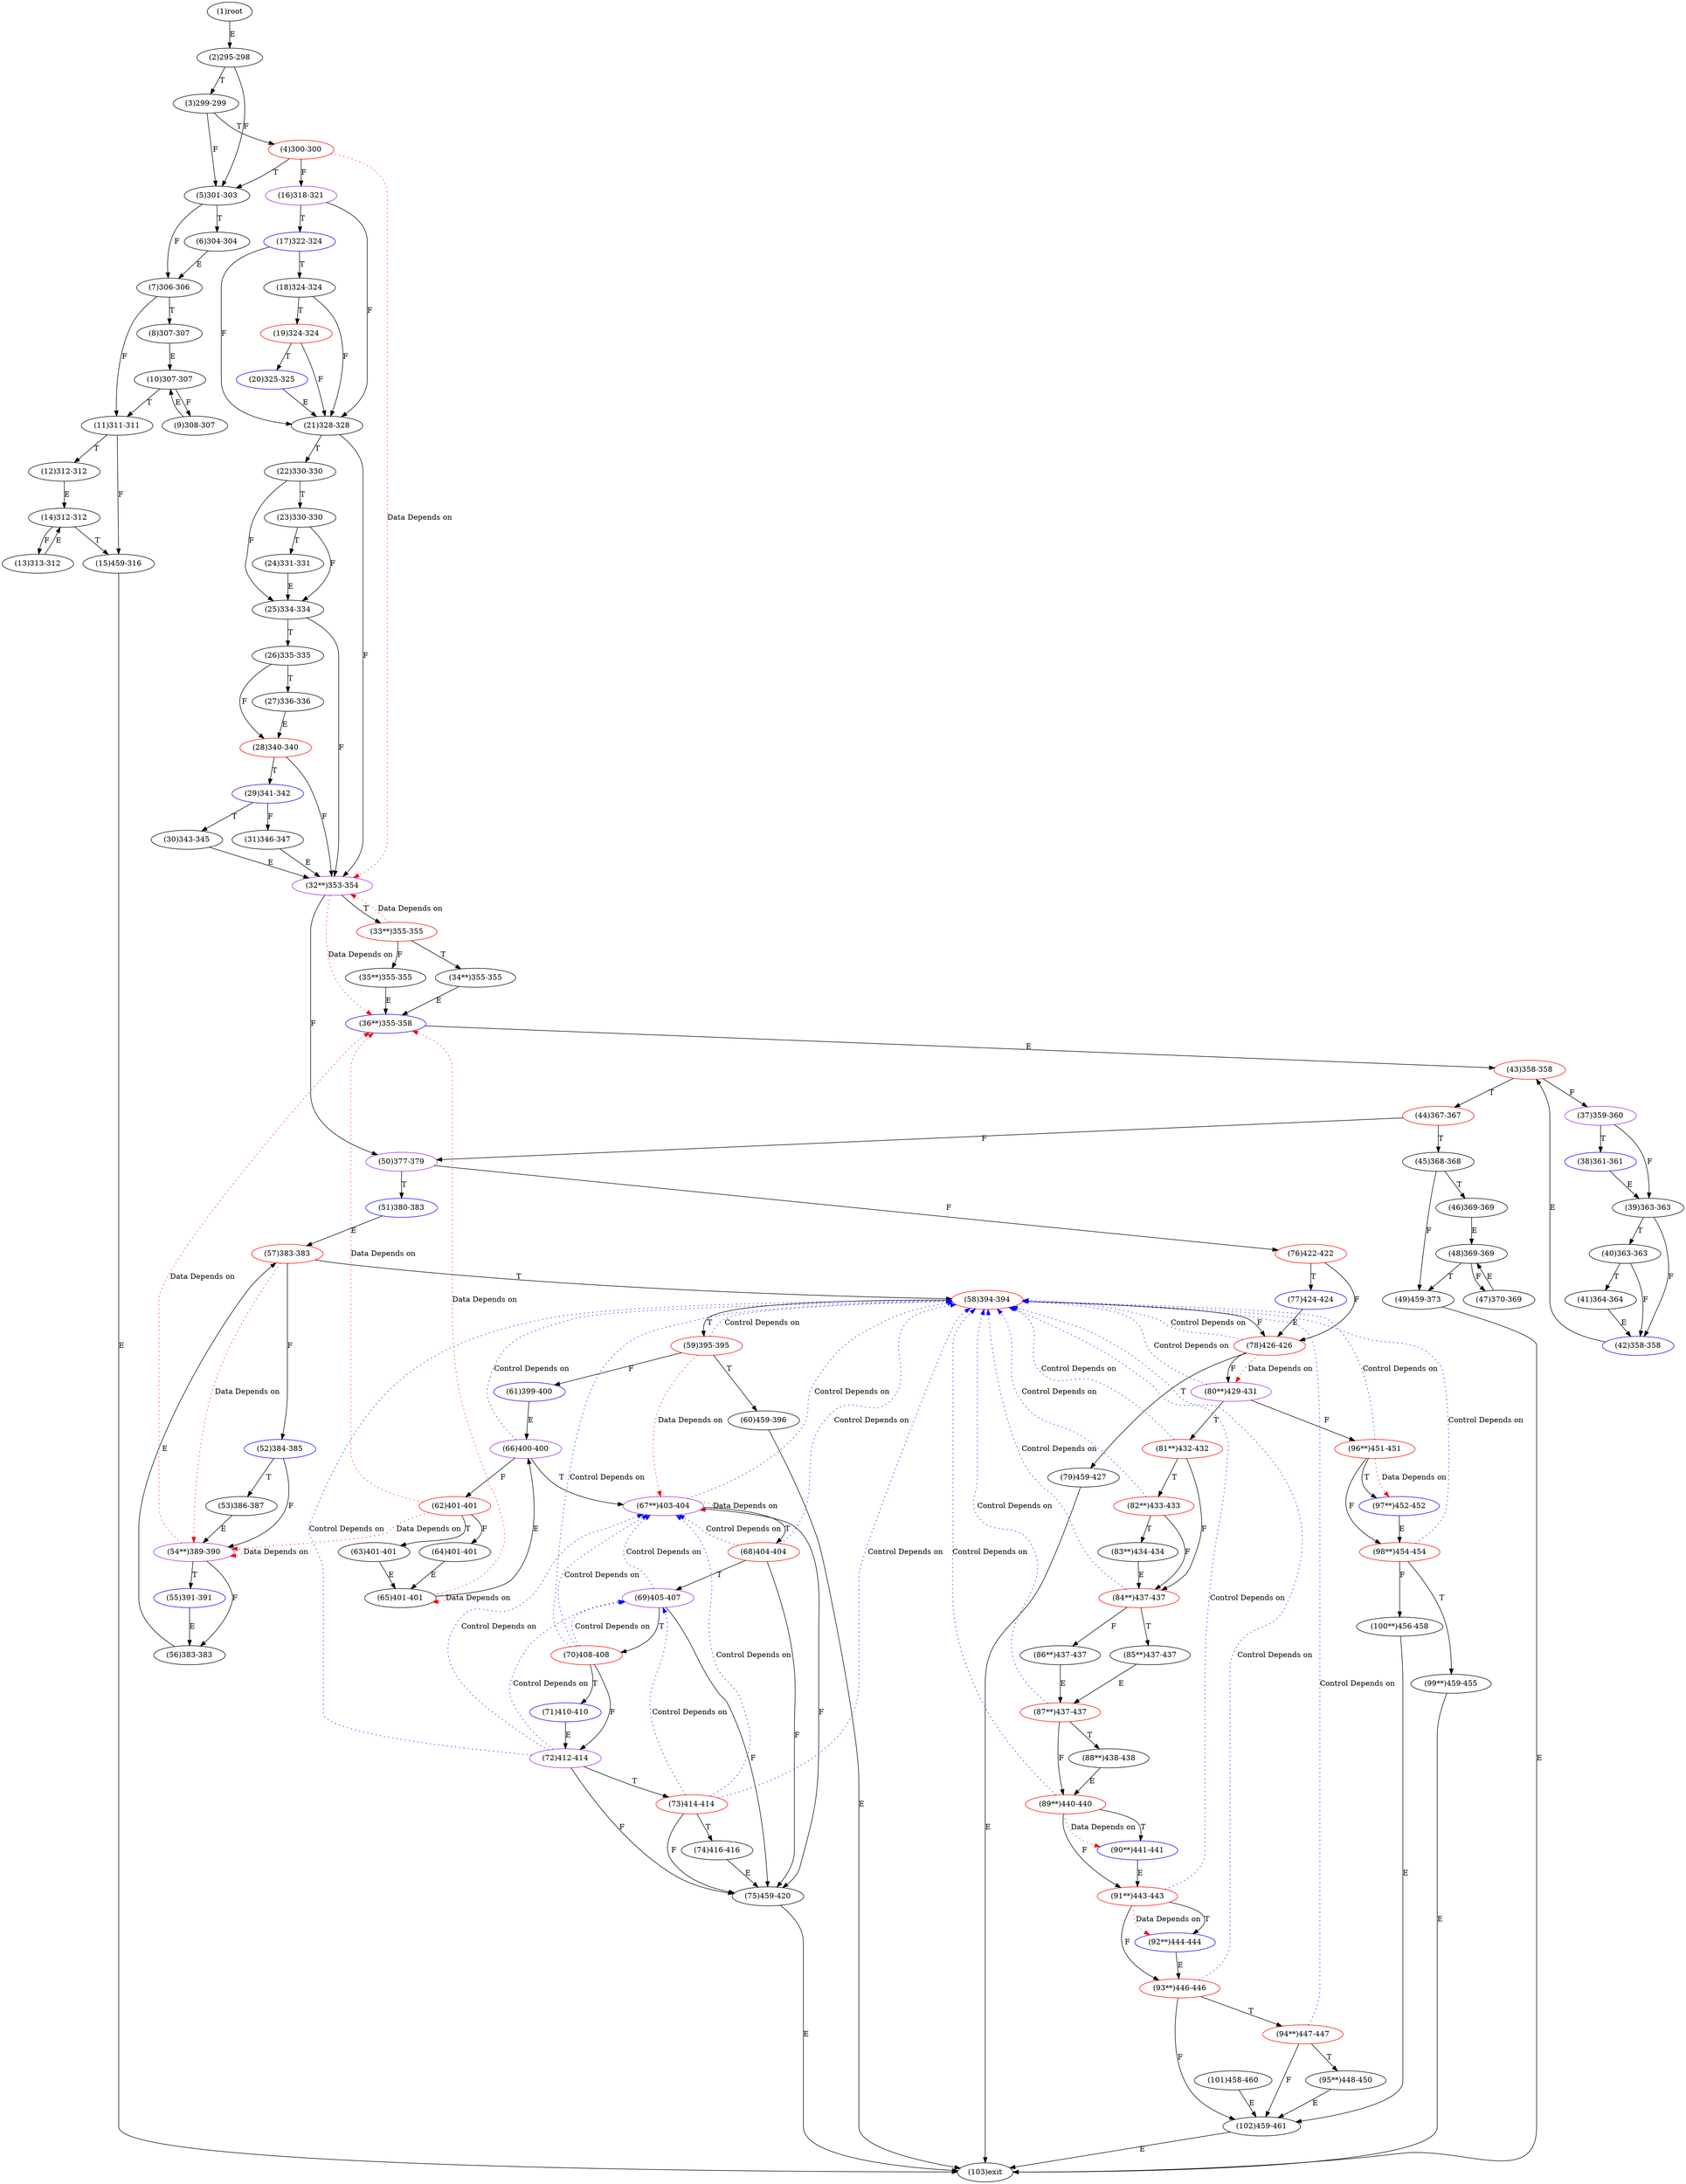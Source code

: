 digraph "" { 
1[ label="(1)root"];
2[ label="(2)295-298"];
3[ label="(3)299-299"];
4[ label="(4)300-300",color=red];
5[ label="(5)301-303"];
6[ label="(6)304-304"];
7[ label="(7)306-306"];
8[ label="(8)307-307"];
9[ label="(9)308-307"];
10[ label="(10)307-307"];
11[ label="(11)311-311"];
12[ label="(12)312-312"];
13[ label="(13)313-312"];
14[ label="(14)312-312"];
15[ label="(15)459-316"];
17[ label="(17)322-324",color=blue];
16[ label="(16)318-321",color=purple];
19[ label="(19)324-324",color=red];
18[ label="(18)324-324"];
21[ label="(21)328-328"];
20[ label="(20)325-325",color=blue];
23[ label="(23)330-330"];
22[ label="(22)330-330"];
25[ label="(25)334-334"];
24[ label="(24)331-331"];
27[ label="(27)336-336"];
26[ label="(26)335-335"];
29[ label="(29)341-342",color=blue];
28[ label="(28)340-340",color=red];
31[ label="(31)346-347"];
30[ label="(30)343-345"];
34[ label="(34**)355-355"];
35[ label="(35**)355-355"];
32[ label="(32**)353-354",color=purple];
33[ label="(33**)355-355",color=red];
38[ label="(38)361-361",color=blue];
39[ label="(39)363-363"];
36[ label="(36**)355-358",color=blue];
37[ label="(37)359-360",color=purple];
42[ label="(42)358-358",color=blue];
43[ label="(43)358-358",color=red];
40[ label="(40)363-363"];
41[ label="(41)364-364"];
46[ label="(46)369-369"];
47[ label="(47)370-369"];
44[ label="(44)367-367",color=red];
45[ label="(45)368-368"];
51[ label="(51)380-383",color=blue];
50[ label="(50)377-379",color=purple];
49[ label="(49)459-373"];
48[ label="(48)369-369"];
55[ label="(55)391-391",color=blue];
54[ label="(54**)389-390",color=purple];
53[ label="(53)386-387"];
52[ label="(52)384-385",color=blue];
59[ label="(59)395-395",color=red];
58[ label="(58)394-394",color=red];
57[ label="(57)383-383",color=red];
56[ label="(56)383-383"];
63[ label="(63)401-401"];
62[ label="(62)401-401",color=red];
61[ label="(61)399-400",color=blue];
60[ label="(60)459-396"];
68[ label="(68)404-404",color=red];
69[ label="(69)405-407",color=purple];
70[ label="(70)408-408",color=red];
71[ label="(71)410-410",color=blue];
64[ label="(64)401-401"];
65[ label="(65)401-401"];
66[ label="(66)400-400",color=purple];
67[ label="(67**)403-404",color=purple];
76[ label="(76)422-422",color=red];
77[ label="(77)424-424",color=blue];
78[ label="(78)426-426",color=red];
79[ label="(79)459-427"];
72[ label="(72)412-414",color=purple];
73[ label="(73)414-414",color=red];
74[ label="(74)416-416"];
75[ label="(75)459-420"];
85[ label="(85**)437-437"];
84[ label="(84**)437-437",color=red];
87[ label="(87**)437-437",color=red];
86[ label="(86**)437-437"];
81[ label="(81**)432-432",color=red];
80[ label="(80**)429-431",color=purple];
83[ label="(83**)434-434"];
82[ label="(82**)433-433",color=red];
93[ label="(93**)446-446",color=red];
92[ label="(92**)444-444",color=blue];
95[ label="(95**)448-450"];
94[ label="(94**)447-447",color=red];
89[ label="(89**)440-440",color=red];
88[ label="(88**)438-438"];
91[ label="(91**)443-443",color=red];
90[ label="(90**)441-441",color=blue];
102[ label="(102)459-461"];
103[ label="(103)exit"];
100[ label="(100**)456-458"];
101[ label="(101)458-460"];
98[ label="(98**)454-454",color=red];
99[ label="(99**)459-455"];
96[ label="(96**)451-451",color=red];
97[ label="(97**)452-452",color=blue];
1->2[ label="E"];
2->5[ label="F"];
2->3[ label="T"];
3->5[ label="F"];
3->4[ label="T"];
4->16[ label="F"];
4->5[ label="T"];
5->7[ label="F"];
5->6[ label="T"];
6->7[ label="E"];
7->11[ label="F"];
7->8[ label="T"];
8->10[ label="E"];
9->10[ label="E"];
10->9[ label="F"];
10->11[ label="T"];
11->15[ label="F"];
11->12[ label="T"];
12->14[ label="E"];
13->14[ label="E"];
14->13[ label="F"];
14->15[ label="T"];
15->103[ label="E"];
16->21[ label="F"];
16->17[ label="T"];
17->21[ label="F"];
17->18[ label="T"];
18->21[ label="F"];
18->19[ label="T"];
19->21[ label="F"];
19->20[ label="T"];
20->21[ label="E"];
21->32[ label="F"];
21->22[ label="T"];
22->25[ label="F"];
22->23[ label="T"];
23->25[ label="F"];
23->24[ label="T"];
24->25[ label="E"];
25->32[ label="F"];
25->26[ label="T"];
26->28[ label="F"];
26->27[ label="T"];
27->28[ label="E"];
28->32[ label="F"];
28->29[ label="T"];
29->31[ label="F"];
29->30[ label="T"];
30->32[ label="E"];
31->32[ label="E"];
32->50[ label="F"];
32->33[ label="T"];
33->35[ label="F"];
33->34[ label="T"];
34->36[ label="E"];
35->36[ label="E"];
36->43[ label="E"];
37->39[ label="F"];
37->38[ label="T"];
38->39[ label="E"];
39->42[ label="F"];
39->40[ label="T"];
40->42[ label="F"];
40->41[ label="T"];
41->42[ label="E"];
42->43[ label="E"];
43->37[ label="F"];
43->44[ label="T"];
44->50[ label="F"];
44->45[ label="T"];
45->49[ label="F"];
45->46[ label="T"];
46->48[ label="E"];
47->48[ label="E"];
48->47[ label="F"];
48->49[ label="T"];
49->103[ label="E"];
50->76[ label="F"];
50->51[ label="T"];
51->57[ label="E"];
52->54[ label="F"];
52->53[ label="T"];
53->54[ label="E"];
54->56[ label="F"];
54->55[ label="T"];
55->56[ label="E"];
56->57[ label="E"];
57->52[ label="F"];
57->58[ label="T"];
58->78[ label="F"];
58->59[ label="T"];
59->61[ label="F"];
59->60[ label="T"];
60->103[ label="E"];
61->66[ label="E"];
62->64[ label="F"];
62->63[ label="T"];
63->65[ label="E"];
64->65[ label="E"];
65->66[ label="E"];
66->62[ label="F"];
66->67[ label="T"];
67->75[ label="F"];
67->68[ label="T"];
68->75[ label="F"];
68->69[ label="T"];
69->75[ label="F"];
69->70[ label="T"];
70->72[ label="F"];
70->71[ label="T"];
71->72[ label="E"];
72->75[ label="F"];
72->73[ label="T"];
73->75[ label="F"];
73->74[ label="T"];
74->75[ label="E"];
75->103[ label="E"];
76->78[ label="F"];
76->77[ label="T"];
77->78[ label="E"];
78->80[ label="F"];
78->79[ label="T"];
79->103[ label="E"];
80->96[ label="F"];
80->81[ label="T"];
81->84[ label="F"];
81->82[ label="T"];
82->84[ label="F"];
82->83[ label="T"];
83->84[ label="E"];
84->86[ label="F"];
84->85[ label="T"];
85->87[ label="E"];
86->87[ label="E"];
87->89[ label="F"];
87->88[ label="T"];
88->89[ label="E"];
89->91[ label="F"];
89->90[ label="T"];
90->91[ label="E"];
91->93[ label="F"];
91->92[ label="T"];
92->93[ label="E"];
93->102[ label="F"];
93->94[ label="T"];
94->102[ label="F"];
94->95[ label="T"];
95->102[ label="E"];
96->98[ label="F"];
96->97[ label="T"];
97->98[ label="E"];
98->100[ label="F"];
98->99[ label="T"];
99->103[ label="E"];
100->102[ label="E"];
101->102[ label="E"];
102->103[ label="E"];
4->32[ color="red" label="Data Depends on" style = dotted ];
32->36[ color="red" label="Data Depends on" style = dotted ];
33->32[ color="red" label="Data Depends on" style = dotted ];
54->54[ color="red" label="Data Depends on" style = dotted ];
54->36[ color="red" label="Data Depends on" style = dotted ];
59->58[ color="blue" label="Control Depends on" style = dotted ];
59->67[ color="red" label="Data Depends on" style = dotted ];
57->54[ color="red" label="Data Depends on" style = dotted ];
62->54[ color="red" label="Data Depends on" style = dotted ];
62->36[ color="red" label="Data Depends on" style = dotted ];
68->67[ color="blue" label="Control Depends on" style = dotted ];
68->58[ color="blue" label="Control Depends on" style = dotted ];
69->67[ color="blue" label="Control Depends on" style = dotted ];
70->69[ color="blue" label="Control Depends on" style = dotted ];
70->67[ color="blue" label="Control Depends on" style = dotted ];
70->58[ color="blue" label="Control Depends on" style = dotted ];
65->65[ color="red" label="Data Depends on" style = dotted ];
65->36[ color="red" label="Data Depends on" style = dotted ];
66->58[ color="blue" label="Control Depends on" style = dotted ];
67->67[ color="red" label="Data Depends on" style = dotted ];
67->58[ color="blue" label="Control Depends on" style = dotted ];
78->58[ color="blue" label="Control Depends on" style = dotted ];
78->80[ color="red" label="Data Depends on" style = dotted ];
72->58[ color="blue" label="Control Depends on" style = dotted ];
72->67[ color="blue" label="Control Depends on" style = dotted ];
72->69[ color="blue" label="Control Depends on" style = dotted ];
73->58[ color="blue" label="Control Depends on" style = dotted ];
73->67[ color="blue" label="Control Depends on" style = dotted ];
73->69[ color="blue" label="Control Depends on" style = dotted ];
84->58[ color="blue" label="Control Depends on" style = dotted ];
87->58[ color="blue" label="Control Depends on" style = dotted ];
81->58[ color="blue" label="Control Depends on" style = dotted ];
80->58[ color="blue" label="Control Depends on" style = dotted ];
82->58[ color="blue" label="Control Depends on" style = dotted ];
93->58[ color="blue" label="Control Depends on" style = dotted ];
94->58[ color="blue" label="Control Depends on" style = dotted ];
89->90[ color="red" label="Data Depends on" style = dotted ];
89->58[ color="blue" label="Control Depends on" style = dotted ];
91->92[ color="red" label="Data Depends on" style = dotted ];
91->58[ color="blue" label="Control Depends on" style = dotted ];
98->58[ color="blue" label="Control Depends on" style = dotted ];
96->97[ color="red" label="Data Depends on" style = dotted ];
96->58[ color="blue" label="Control Depends on" style = dotted ];
}